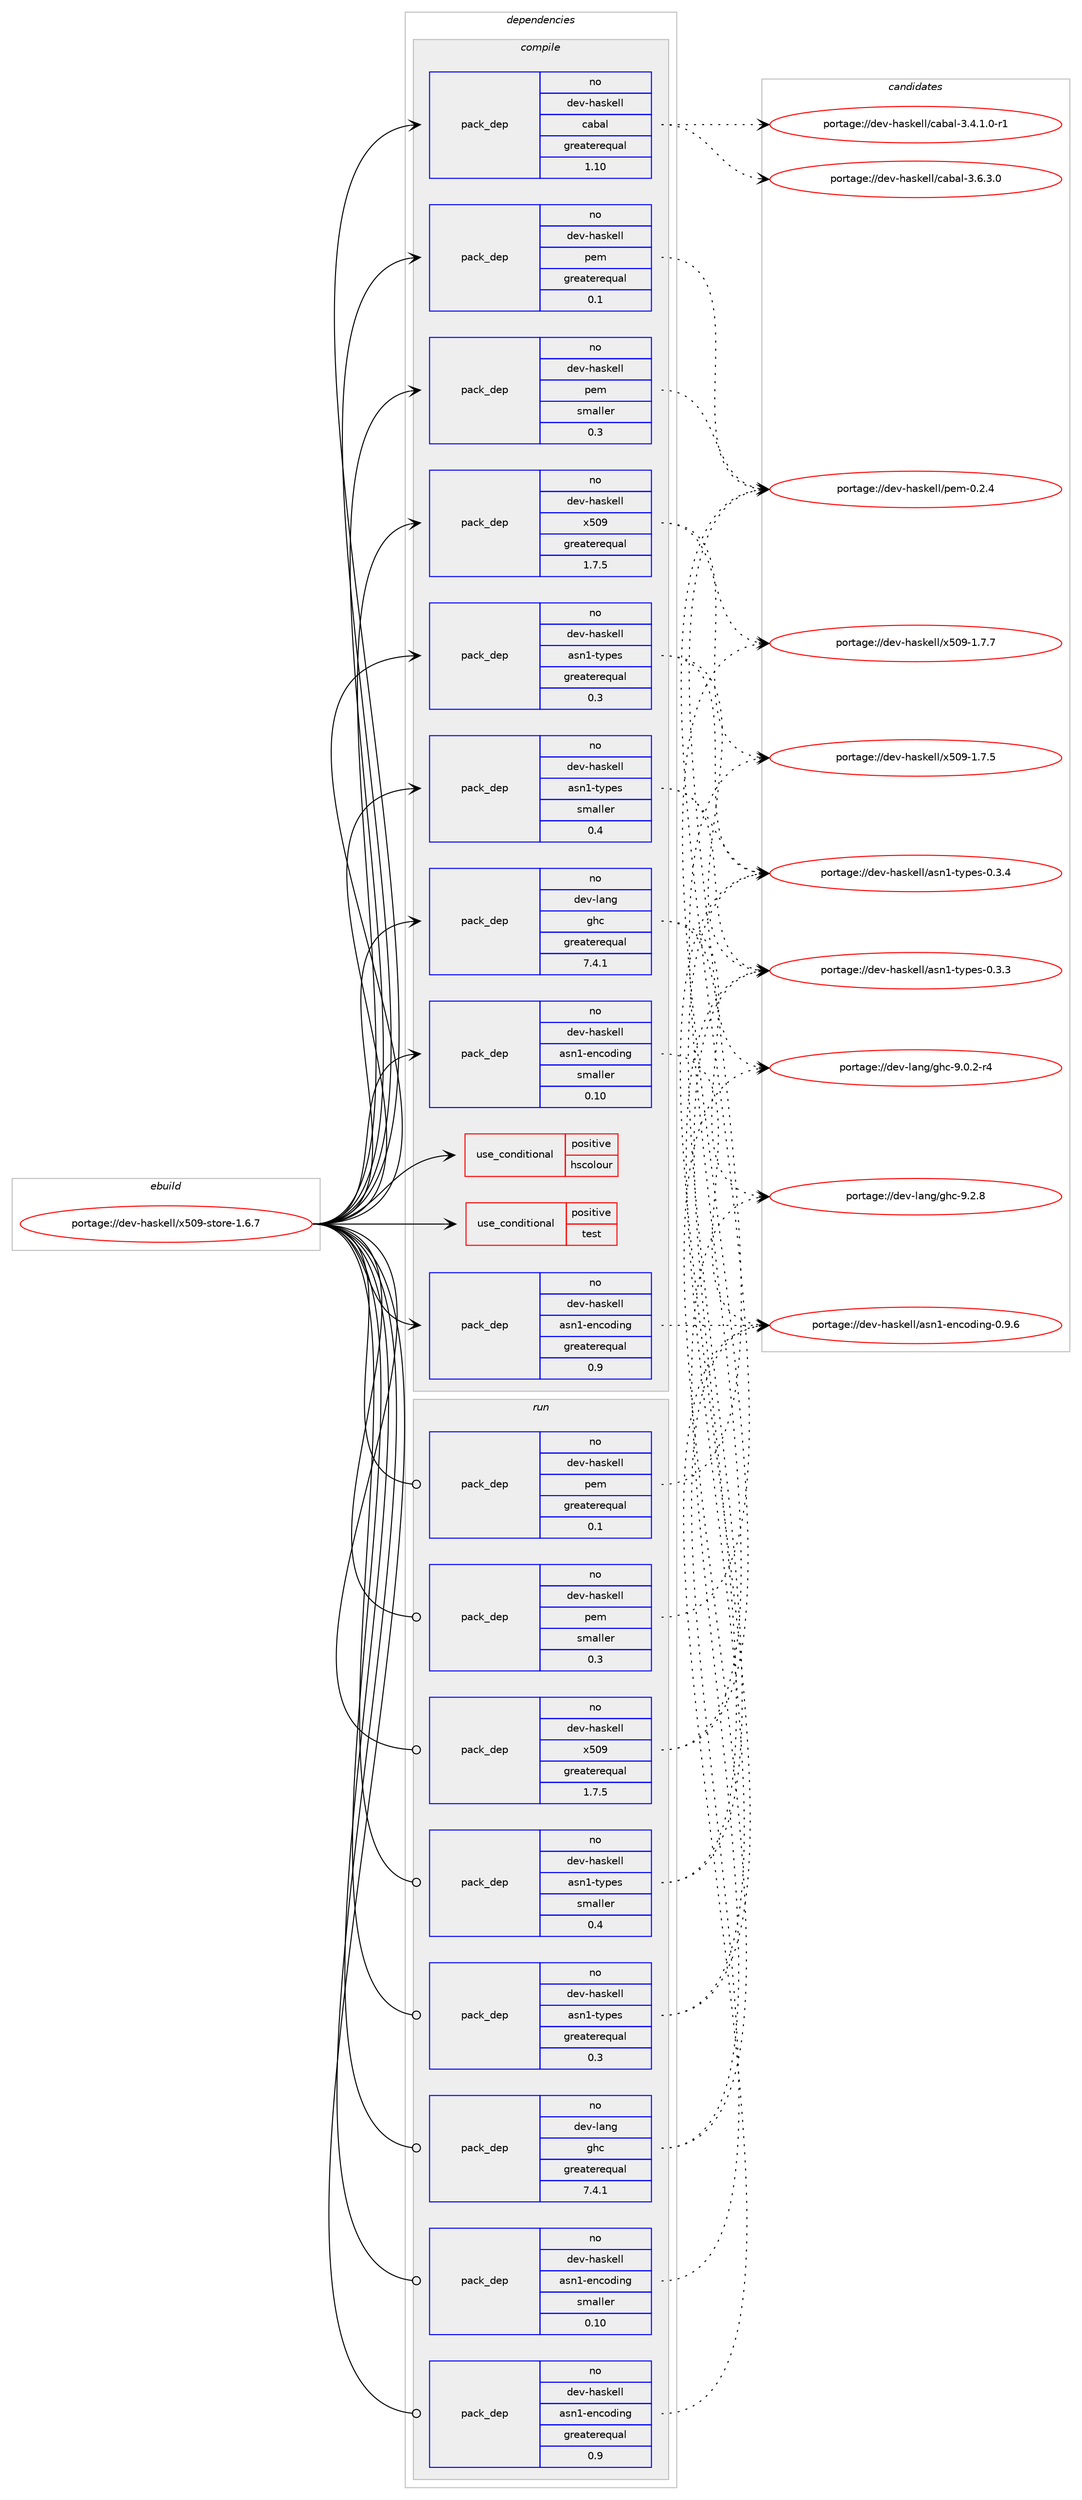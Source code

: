digraph prolog {

# *************
# Graph options
# *************

newrank=true;
concentrate=true;
compound=true;
graph [rankdir=LR,fontname=Helvetica,fontsize=10,ranksep=1.5];#, ranksep=2.5, nodesep=0.2];
edge  [arrowhead=vee];
node  [fontname=Helvetica,fontsize=10];

# **********
# The ebuild
# **********

subgraph cluster_leftcol {
color=gray;
rank=same;
label=<<i>ebuild</i>>;
id [label="portage://dev-haskell/x509-store-1.6.7", color=red, width=4, href="../dev-haskell/x509-store-1.6.7.svg"];
}

# ****************
# The dependencies
# ****************

subgraph cluster_midcol {
color=gray;
label=<<i>dependencies</i>>;
subgraph cluster_compile {
fillcolor="#eeeeee";
style=filled;
label=<<i>compile</i>>;
subgraph cond20727 {
dependency45962 [label=<<TABLE BORDER="0" CELLBORDER="1" CELLSPACING="0" CELLPADDING="4"><TR><TD ROWSPAN="3" CELLPADDING="10">use_conditional</TD></TR><TR><TD>positive</TD></TR><TR><TD>hscolour</TD></TR></TABLE>>, shape=none, color=red];
# *** BEGIN UNKNOWN DEPENDENCY TYPE (TODO) ***
# dependency45962 -> package_dependency(portage://dev-haskell/x509-store-1.6.7,install,no,dev-haskell,hscolour,none,[,,],[],[])
# *** END UNKNOWN DEPENDENCY TYPE (TODO) ***

}
id:e -> dependency45962:w [weight=20,style="solid",arrowhead="vee"];
subgraph cond20728 {
dependency45963 [label=<<TABLE BORDER="0" CELLBORDER="1" CELLSPACING="0" CELLPADDING="4"><TR><TD ROWSPAN="3" CELLPADDING="10">use_conditional</TD></TR><TR><TD>positive</TD></TR><TR><TD>test</TD></TR></TABLE>>, shape=none, color=red];
# *** BEGIN UNKNOWN DEPENDENCY TYPE (TODO) ***
# dependency45963 -> package_dependency(portage://dev-haskell/x509-store-1.6.7,install,no,dev-haskell,tasty,none,[,,],[],[])
# *** END UNKNOWN DEPENDENCY TYPE (TODO) ***

# *** BEGIN UNKNOWN DEPENDENCY TYPE (TODO) ***
# dependency45963 -> package_dependency(portage://dev-haskell/x509-store-1.6.7,install,no,dev-haskell,tasty-hunit,none,[,,],[],[])
# *** END UNKNOWN DEPENDENCY TYPE (TODO) ***

}
id:e -> dependency45963:w [weight=20,style="solid",arrowhead="vee"];
subgraph pack24213 {
dependency45964 [label=<<TABLE BORDER="0" CELLBORDER="1" CELLSPACING="0" CELLPADDING="4" WIDTH="220"><TR><TD ROWSPAN="6" CELLPADDING="30">pack_dep</TD></TR><TR><TD WIDTH="110">no</TD></TR><TR><TD>dev-haskell</TD></TR><TR><TD>asn1-encoding</TD></TR><TR><TD>greaterequal</TD></TR><TR><TD>0.9</TD></TR></TABLE>>, shape=none, color=blue];
}
id:e -> dependency45964:w [weight=20,style="solid",arrowhead="vee"];
subgraph pack24214 {
dependency45965 [label=<<TABLE BORDER="0" CELLBORDER="1" CELLSPACING="0" CELLPADDING="4" WIDTH="220"><TR><TD ROWSPAN="6" CELLPADDING="30">pack_dep</TD></TR><TR><TD WIDTH="110">no</TD></TR><TR><TD>dev-haskell</TD></TR><TR><TD>asn1-encoding</TD></TR><TR><TD>smaller</TD></TR><TR><TD>0.10</TD></TR></TABLE>>, shape=none, color=blue];
}
id:e -> dependency45965:w [weight=20,style="solid",arrowhead="vee"];
subgraph pack24215 {
dependency45966 [label=<<TABLE BORDER="0" CELLBORDER="1" CELLSPACING="0" CELLPADDING="4" WIDTH="220"><TR><TD ROWSPAN="6" CELLPADDING="30">pack_dep</TD></TR><TR><TD WIDTH="110">no</TD></TR><TR><TD>dev-haskell</TD></TR><TR><TD>asn1-types</TD></TR><TR><TD>greaterequal</TD></TR><TR><TD>0.3</TD></TR></TABLE>>, shape=none, color=blue];
}
id:e -> dependency45966:w [weight=20,style="solid",arrowhead="vee"];
subgraph pack24216 {
dependency45967 [label=<<TABLE BORDER="0" CELLBORDER="1" CELLSPACING="0" CELLPADDING="4" WIDTH="220"><TR><TD ROWSPAN="6" CELLPADDING="30">pack_dep</TD></TR><TR><TD WIDTH="110">no</TD></TR><TR><TD>dev-haskell</TD></TR><TR><TD>asn1-types</TD></TR><TR><TD>smaller</TD></TR><TR><TD>0.4</TD></TR></TABLE>>, shape=none, color=blue];
}
id:e -> dependency45967:w [weight=20,style="solid",arrowhead="vee"];
subgraph pack24217 {
dependency45968 [label=<<TABLE BORDER="0" CELLBORDER="1" CELLSPACING="0" CELLPADDING="4" WIDTH="220"><TR><TD ROWSPAN="6" CELLPADDING="30">pack_dep</TD></TR><TR><TD WIDTH="110">no</TD></TR><TR><TD>dev-haskell</TD></TR><TR><TD>cabal</TD></TR><TR><TD>greaterequal</TD></TR><TR><TD>1.10</TD></TR></TABLE>>, shape=none, color=blue];
}
id:e -> dependency45968:w [weight=20,style="solid",arrowhead="vee"];
# *** BEGIN UNKNOWN DEPENDENCY TYPE (TODO) ***
# id -> package_dependency(portage://dev-haskell/x509-store-1.6.7,install,no,dev-haskell,cryptonite,none,[,,],any_same_slot,[use(optenable(profile),none)])
# *** END UNKNOWN DEPENDENCY TYPE (TODO) ***

# *** BEGIN UNKNOWN DEPENDENCY TYPE (TODO) ***
# id -> package_dependency(portage://dev-haskell/x509-store-1.6.7,install,no,dev-haskell,mtl,none,[,,],any_same_slot,[use(optenable(profile),none)])
# *** END UNKNOWN DEPENDENCY TYPE (TODO) ***

subgraph pack24218 {
dependency45969 [label=<<TABLE BORDER="0" CELLBORDER="1" CELLSPACING="0" CELLPADDING="4" WIDTH="220"><TR><TD ROWSPAN="6" CELLPADDING="30">pack_dep</TD></TR><TR><TD WIDTH="110">no</TD></TR><TR><TD>dev-haskell</TD></TR><TR><TD>pem</TD></TR><TR><TD>greaterequal</TD></TR><TR><TD>0.1</TD></TR></TABLE>>, shape=none, color=blue];
}
id:e -> dependency45969:w [weight=20,style="solid",arrowhead="vee"];
subgraph pack24219 {
dependency45970 [label=<<TABLE BORDER="0" CELLBORDER="1" CELLSPACING="0" CELLPADDING="4" WIDTH="220"><TR><TD ROWSPAN="6" CELLPADDING="30">pack_dep</TD></TR><TR><TD WIDTH="110">no</TD></TR><TR><TD>dev-haskell</TD></TR><TR><TD>pem</TD></TR><TR><TD>smaller</TD></TR><TR><TD>0.3</TD></TR></TABLE>>, shape=none, color=blue];
}
id:e -> dependency45970:w [weight=20,style="solid",arrowhead="vee"];
subgraph pack24220 {
dependency45971 [label=<<TABLE BORDER="0" CELLBORDER="1" CELLSPACING="0" CELLPADDING="4" WIDTH="220"><TR><TD ROWSPAN="6" CELLPADDING="30">pack_dep</TD></TR><TR><TD WIDTH="110">no</TD></TR><TR><TD>dev-haskell</TD></TR><TR><TD>x509</TD></TR><TR><TD>greaterequal</TD></TR><TR><TD>1.7.5</TD></TR></TABLE>>, shape=none, color=blue];
}
id:e -> dependency45971:w [weight=20,style="solid",arrowhead="vee"];
subgraph pack24221 {
dependency45972 [label=<<TABLE BORDER="0" CELLBORDER="1" CELLSPACING="0" CELLPADDING="4" WIDTH="220"><TR><TD ROWSPAN="6" CELLPADDING="30">pack_dep</TD></TR><TR><TD WIDTH="110">no</TD></TR><TR><TD>dev-lang</TD></TR><TR><TD>ghc</TD></TR><TR><TD>greaterequal</TD></TR><TR><TD>7.4.1</TD></TR></TABLE>>, shape=none, color=blue];
}
id:e -> dependency45972:w [weight=20,style="solid",arrowhead="vee"];
}
subgraph cluster_compileandrun {
fillcolor="#eeeeee";
style=filled;
label=<<i>compile and run</i>>;
}
subgraph cluster_run {
fillcolor="#eeeeee";
style=filled;
label=<<i>run</i>>;
subgraph pack24222 {
dependency45973 [label=<<TABLE BORDER="0" CELLBORDER="1" CELLSPACING="0" CELLPADDING="4" WIDTH="220"><TR><TD ROWSPAN="6" CELLPADDING="30">pack_dep</TD></TR><TR><TD WIDTH="110">no</TD></TR><TR><TD>dev-haskell</TD></TR><TR><TD>asn1-encoding</TD></TR><TR><TD>greaterequal</TD></TR><TR><TD>0.9</TD></TR></TABLE>>, shape=none, color=blue];
}
id:e -> dependency45973:w [weight=20,style="solid",arrowhead="odot"];
subgraph pack24223 {
dependency45974 [label=<<TABLE BORDER="0" CELLBORDER="1" CELLSPACING="0" CELLPADDING="4" WIDTH="220"><TR><TD ROWSPAN="6" CELLPADDING="30">pack_dep</TD></TR><TR><TD WIDTH="110">no</TD></TR><TR><TD>dev-haskell</TD></TR><TR><TD>asn1-encoding</TD></TR><TR><TD>smaller</TD></TR><TR><TD>0.10</TD></TR></TABLE>>, shape=none, color=blue];
}
id:e -> dependency45974:w [weight=20,style="solid",arrowhead="odot"];
subgraph pack24224 {
dependency45975 [label=<<TABLE BORDER="0" CELLBORDER="1" CELLSPACING="0" CELLPADDING="4" WIDTH="220"><TR><TD ROWSPAN="6" CELLPADDING="30">pack_dep</TD></TR><TR><TD WIDTH="110">no</TD></TR><TR><TD>dev-haskell</TD></TR><TR><TD>asn1-types</TD></TR><TR><TD>greaterequal</TD></TR><TR><TD>0.3</TD></TR></TABLE>>, shape=none, color=blue];
}
id:e -> dependency45975:w [weight=20,style="solid",arrowhead="odot"];
subgraph pack24225 {
dependency45976 [label=<<TABLE BORDER="0" CELLBORDER="1" CELLSPACING="0" CELLPADDING="4" WIDTH="220"><TR><TD ROWSPAN="6" CELLPADDING="30">pack_dep</TD></TR><TR><TD WIDTH="110">no</TD></TR><TR><TD>dev-haskell</TD></TR><TR><TD>asn1-types</TD></TR><TR><TD>smaller</TD></TR><TR><TD>0.4</TD></TR></TABLE>>, shape=none, color=blue];
}
id:e -> dependency45976:w [weight=20,style="solid",arrowhead="odot"];
# *** BEGIN UNKNOWN DEPENDENCY TYPE (TODO) ***
# id -> package_dependency(portage://dev-haskell/x509-store-1.6.7,run,no,dev-haskell,cryptonite,none,[,,],any_same_slot,[use(optenable(profile),none)])
# *** END UNKNOWN DEPENDENCY TYPE (TODO) ***

# *** BEGIN UNKNOWN DEPENDENCY TYPE (TODO) ***
# id -> package_dependency(portage://dev-haskell/x509-store-1.6.7,run,no,dev-haskell,mtl,none,[,,],any_same_slot,[use(optenable(profile),none)])
# *** END UNKNOWN DEPENDENCY TYPE (TODO) ***

subgraph pack24226 {
dependency45977 [label=<<TABLE BORDER="0" CELLBORDER="1" CELLSPACING="0" CELLPADDING="4" WIDTH="220"><TR><TD ROWSPAN="6" CELLPADDING="30">pack_dep</TD></TR><TR><TD WIDTH="110">no</TD></TR><TR><TD>dev-haskell</TD></TR><TR><TD>pem</TD></TR><TR><TD>greaterequal</TD></TR><TR><TD>0.1</TD></TR></TABLE>>, shape=none, color=blue];
}
id:e -> dependency45977:w [weight=20,style="solid",arrowhead="odot"];
subgraph pack24227 {
dependency45978 [label=<<TABLE BORDER="0" CELLBORDER="1" CELLSPACING="0" CELLPADDING="4" WIDTH="220"><TR><TD ROWSPAN="6" CELLPADDING="30">pack_dep</TD></TR><TR><TD WIDTH="110">no</TD></TR><TR><TD>dev-haskell</TD></TR><TR><TD>pem</TD></TR><TR><TD>smaller</TD></TR><TR><TD>0.3</TD></TR></TABLE>>, shape=none, color=blue];
}
id:e -> dependency45978:w [weight=20,style="solid",arrowhead="odot"];
subgraph pack24228 {
dependency45979 [label=<<TABLE BORDER="0" CELLBORDER="1" CELLSPACING="0" CELLPADDING="4" WIDTH="220"><TR><TD ROWSPAN="6" CELLPADDING="30">pack_dep</TD></TR><TR><TD WIDTH="110">no</TD></TR><TR><TD>dev-haskell</TD></TR><TR><TD>x509</TD></TR><TR><TD>greaterequal</TD></TR><TR><TD>1.7.5</TD></TR></TABLE>>, shape=none, color=blue];
}
id:e -> dependency45979:w [weight=20,style="solid",arrowhead="odot"];
subgraph pack24229 {
dependency45980 [label=<<TABLE BORDER="0" CELLBORDER="1" CELLSPACING="0" CELLPADDING="4" WIDTH="220"><TR><TD ROWSPAN="6" CELLPADDING="30">pack_dep</TD></TR><TR><TD WIDTH="110">no</TD></TR><TR><TD>dev-lang</TD></TR><TR><TD>ghc</TD></TR><TR><TD>greaterequal</TD></TR><TR><TD>7.4.1</TD></TR></TABLE>>, shape=none, color=blue];
}
id:e -> dependency45980:w [weight=20,style="solid",arrowhead="odot"];
# *** BEGIN UNKNOWN DEPENDENCY TYPE (TODO) ***
# id -> package_dependency(portage://dev-haskell/x509-store-1.6.7,run,no,dev-lang,ghc,none,[,,],any_same_slot,[use(optenable(profile),none)])
# *** END UNKNOWN DEPENDENCY TYPE (TODO) ***

}
}

# **************
# The candidates
# **************

subgraph cluster_choices {
rank=same;
color=gray;
label=<<i>candidates</i>>;

subgraph choice24213 {
color=black;
nodesep=1;
choice10010111845104971151071011081084797115110494510111099111100105110103454846574654 [label="portage://dev-haskell/asn1-encoding-0.9.6", color=red, width=4,href="../dev-haskell/asn1-encoding-0.9.6.svg"];
dependency45964:e -> choice10010111845104971151071011081084797115110494510111099111100105110103454846574654:w [style=dotted,weight="100"];
}
subgraph choice24214 {
color=black;
nodesep=1;
choice10010111845104971151071011081084797115110494510111099111100105110103454846574654 [label="portage://dev-haskell/asn1-encoding-0.9.6", color=red, width=4,href="../dev-haskell/asn1-encoding-0.9.6.svg"];
dependency45965:e -> choice10010111845104971151071011081084797115110494510111099111100105110103454846574654:w [style=dotted,weight="100"];
}
subgraph choice24215 {
color=black;
nodesep=1;
choice100101118451049711510710110810847971151104945116121112101115454846514651 [label="portage://dev-haskell/asn1-types-0.3.3", color=red, width=4,href="../dev-haskell/asn1-types-0.3.3.svg"];
choice100101118451049711510710110810847971151104945116121112101115454846514652 [label="portage://dev-haskell/asn1-types-0.3.4", color=red, width=4,href="../dev-haskell/asn1-types-0.3.4.svg"];
dependency45966:e -> choice100101118451049711510710110810847971151104945116121112101115454846514651:w [style=dotted,weight="100"];
dependency45966:e -> choice100101118451049711510710110810847971151104945116121112101115454846514652:w [style=dotted,weight="100"];
}
subgraph choice24216 {
color=black;
nodesep=1;
choice100101118451049711510710110810847971151104945116121112101115454846514651 [label="portage://dev-haskell/asn1-types-0.3.3", color=red, width=4,href="../dev-haskell/asn1-types-0.3.3.svg"];
choice100101118451049711510710110810847971151104945116121112101115454846514652 [label="portage://dev-haskell/asn1-types-0.3.4", color=red, width=4,href="../dev-haskell/asn1-types-0.3.4.svg"];
dependency45967:e -> choice100101118451049711510710110810847971151104945116121112101115454846514651:w [style=dotted,weight="100"];
dependency45967:e -> choice100101118451049711510710110810847971151104945116121112101115454846514652:w [style=dotted,weight="100"];
}
subgraph choice24217 {
color=black;
nodesep=1;
choice1001011184510497115107101108108479997989710845514652464946484511449 [label="portage://dev-haskell/cabal-3.4.1.0-r1", color=red, width=4,href="../dev-haskell/cabal-3.4.1.0-r1.svg"];
choice100101118451049711510710110810847999798971084551465446514648 [label="portage://dev-haskell/cabal-3.6.3.0", color=red, width=4,href="../dev-haskell/cabal-3.6.3.0.svg"];
dependency45968:e -> choice1001011184510497115107101108108479997989710845514652464946484511449:w [style=dotted,weight="100"];
dependency45968:e -> choice100101118451049711510710110810847999798971084551465446514648:w [style=dotted,weight="100"];
}
subgraph choice24218 {
color=black;
nodesep=1;
choice100101118451049711510710110810847112101109454846504652 [label="portage://dev-haskell/pem-0.2.4", color=red, width=4,href="../dev-haskell/pem-0.2.4.svg"];
dependency45969:e -> choice100101118451049711510710110810847112101109454846504652:w [style=dotted,weight="100"];
}
subgraph choice24219 {
color=black;
nodesep=1;
choice100101118451049711510710110810847112101109454846504652 [label="portage://dev-haskell/pem-0.2.4", color=red, width=4,href="../dev-haskell/pem-0.2.4.svg"];
dependency45970:e -> choice100101118451049711510710110810847112101109454846504652:w [style=dotted,weight="100"];
}
subgraph choice24220 {
color=black;
nodesep=1;
choice100101118451049711510710110810847120534857454946554653 [label="portage://dev-haskell/x509-1.7.5", color=red, width=4,href="../dev-haskell/x509-1.7.5.svg"];
choice100101118451049711510710110810847120534857454946554655 [label="portage://dev-haskell/x509-1.7.7", color=red, width=4,href="../dev-haskell/x509-1.7.7.svg"];
dependency45971:e -> choice100101118451049711510710110810847120534857454946554653:w [style=dotted,weight="100"];
dependency45971:e -> choice100101118451049711510710110810847120534857454946554655:w [style=dotted,weight="100"];
}
subgraph choice24221 {
color=black;
nodesep=1;
choice100101118451089711010347103104994557464846504511452 [label="portage://dev-lang/ghc-9.0.2-r4", color=red, width=4,href="../dev-lang/ghc-9.0.2-r4.svg"];
choice10010111845108971101034710310499455746504656 [label="portage://dev-lang/ghc-9.2.8", color=red, width=4,href="../dev-lang/ghc-9.2.8.svg"];
dependency45972:e -> choice100101118451089711010347103104994557464846504511452:w [style=dotted,weight="100"];
dependency45972:e -> choice10010111845108971101034710310499455746504656:w [style=dotted,weight="100"];
}
subgraph choice24222 {
color=black;
nodesep=1;
choice10010111845104971151071011081084797115110494510111099111100105110103454846574654 [label="portage://dev-haskell/asn1-encoding-0.9.6", color=red, width=4,href="../dev-haskell/asn1-encoding-0.9.6.svg"];
dependency45973:e -> choice10010111845104971151071011081084797115110494510111099111100105110103454846574654:w [style=dotted,weight="100"];
}
subgraph choice24223 {
color=black;
nodesep=1;
choice10010111845104971151071011081084797115110494510111099111100105110103454846574654 [label="portage://dev-haskell/asn1-encoding-0.9.6", color=red, width=4,href="../dev-haskell/asn1-encoding-0.9.6.svg"];
dependency45974:e -> choice10010111845104971151071011081084797115110494510111099111100105110103454846574654:w [style=dotted,weight="100"];
}
subgraph choice24224 {
color=black;
nodesep=1;
choice100101118451049711510710110810847971151104945116121112101115454846514651 [label="portage://dev-haskell/asn1-types-0.3.3", color=red, width=4,href="../dev-haskell/asn1-types-0.3.3.svg"];
choice100101118451049711510710110810847971151104945116121112101115454846514652 [label="portage://dev-haskell/asn1-types-0.3.4", color=red, width=4,href="../dev-haskell/asn1-types-0.3.4.svg"];
dependency45975:e -> choice100101118451049711510710110810847971151104945116121112101115454846514651:w [style=dotted,weight="100"];
dependency45975:e -> choice100101118451049711510710110810847971151104945116121112101115454846514652:w [style=dotted,weight="100"];
}
subgraph choice24225 {
color=black;
nodesep=1;
choice100101118451049711510710110810847971151104945116121112101115454846514651 [label="portage://dev-haskell/asn1-types-0.3.3", color=red, width=4,href="../dev-haskell/asn1-types-0.3.3.svg"];
choice100101118451049711510710110810847971151104945116121112101115454846514652 [label="portage://dev-haskell/asn1-types-0.3.4", color=red, width=4,href="../dev-haskell/asn1-types-0.3.4.svg"];
dependency45976:e -> choice100101118451049711510710110810847971151104945116121112101115454846514651:w [style=dotted,weight="100"];
dependency45976:e -> choice100101118451049711510710110810847971151104945116121112101115454846514652:w [style=dotted,weight="100"];
}
subgraph choice24226 {
color=black;
nodesep=1;
choice100101118451049711510710110810847112101109454846504652 [label="portage://dev-haskell/pem-0.2.4", color=red, width=4,href="../dev-haskell/pem-0.2.4.svg"];
dependency45977:e -> choice100101118451049711510710110810847112101109454846504652:w [style=dotted,weight="100"];
}
subgraph choice24227 {
color=black;
nodesep=1;
choice100101118451049711510710110810847112101109454846504652 [label="portage://dev-haskell/pem-0.2.4", color=red, width=4,href="../dev-haskell/pem-0.2.4.svg"];
dependency45978:e -> choice100101118451049711510710110810847112101109454846504652:w [style=dotted,weight="100"];
}
subgraph choice24228 {
color=black;
nodesep=1;
choice100101118451049711510710110810847120534857454946554653 [label="portage://dev-haskell/x509-1.7.5", color=red, width=4,href="../dev-haskell/x509-1.7.5.svg"];
choice100101118451049711510710110810847120534857454946554655 [label="portage://dev-haskell/x509-1.7.7", color=red, width=4,href="../dev-haskell/x509-1.7.7.svg"];
dependency45979:e -> choice100101118451049711510710110810847120534857454946554653:w [style=dotted,weight="100"];
dependency45979:e -> choice100101118451049711510710110810847120534857454946554655:w [style=dotted,weight="100"];
}
subgraph choice24229 {
color=black;
nodesep=1;
choice100101118451089711010347103104994557464846504511452 [label="portage://dev-lang/ghc-9.0.2-r4", color=red, width=4,href="../dev-lang/ghc-9.0.2-r4.svg"];
choice10010111845108971101034710310499455746504656 [label="portage://dev-lang/ghc-9.2.8", color=red, width=4,href="../dev-lang/ghc-9.2.8.svg"];
dependency45980:e -> choice100101118451089711010347103104994557464846504511452:w [style=dotted,weight="100"];
dependency45980:e -> choice10010111845108971101034710310499455746504656:w [style=dotted,weight="100"];
}
}

}
